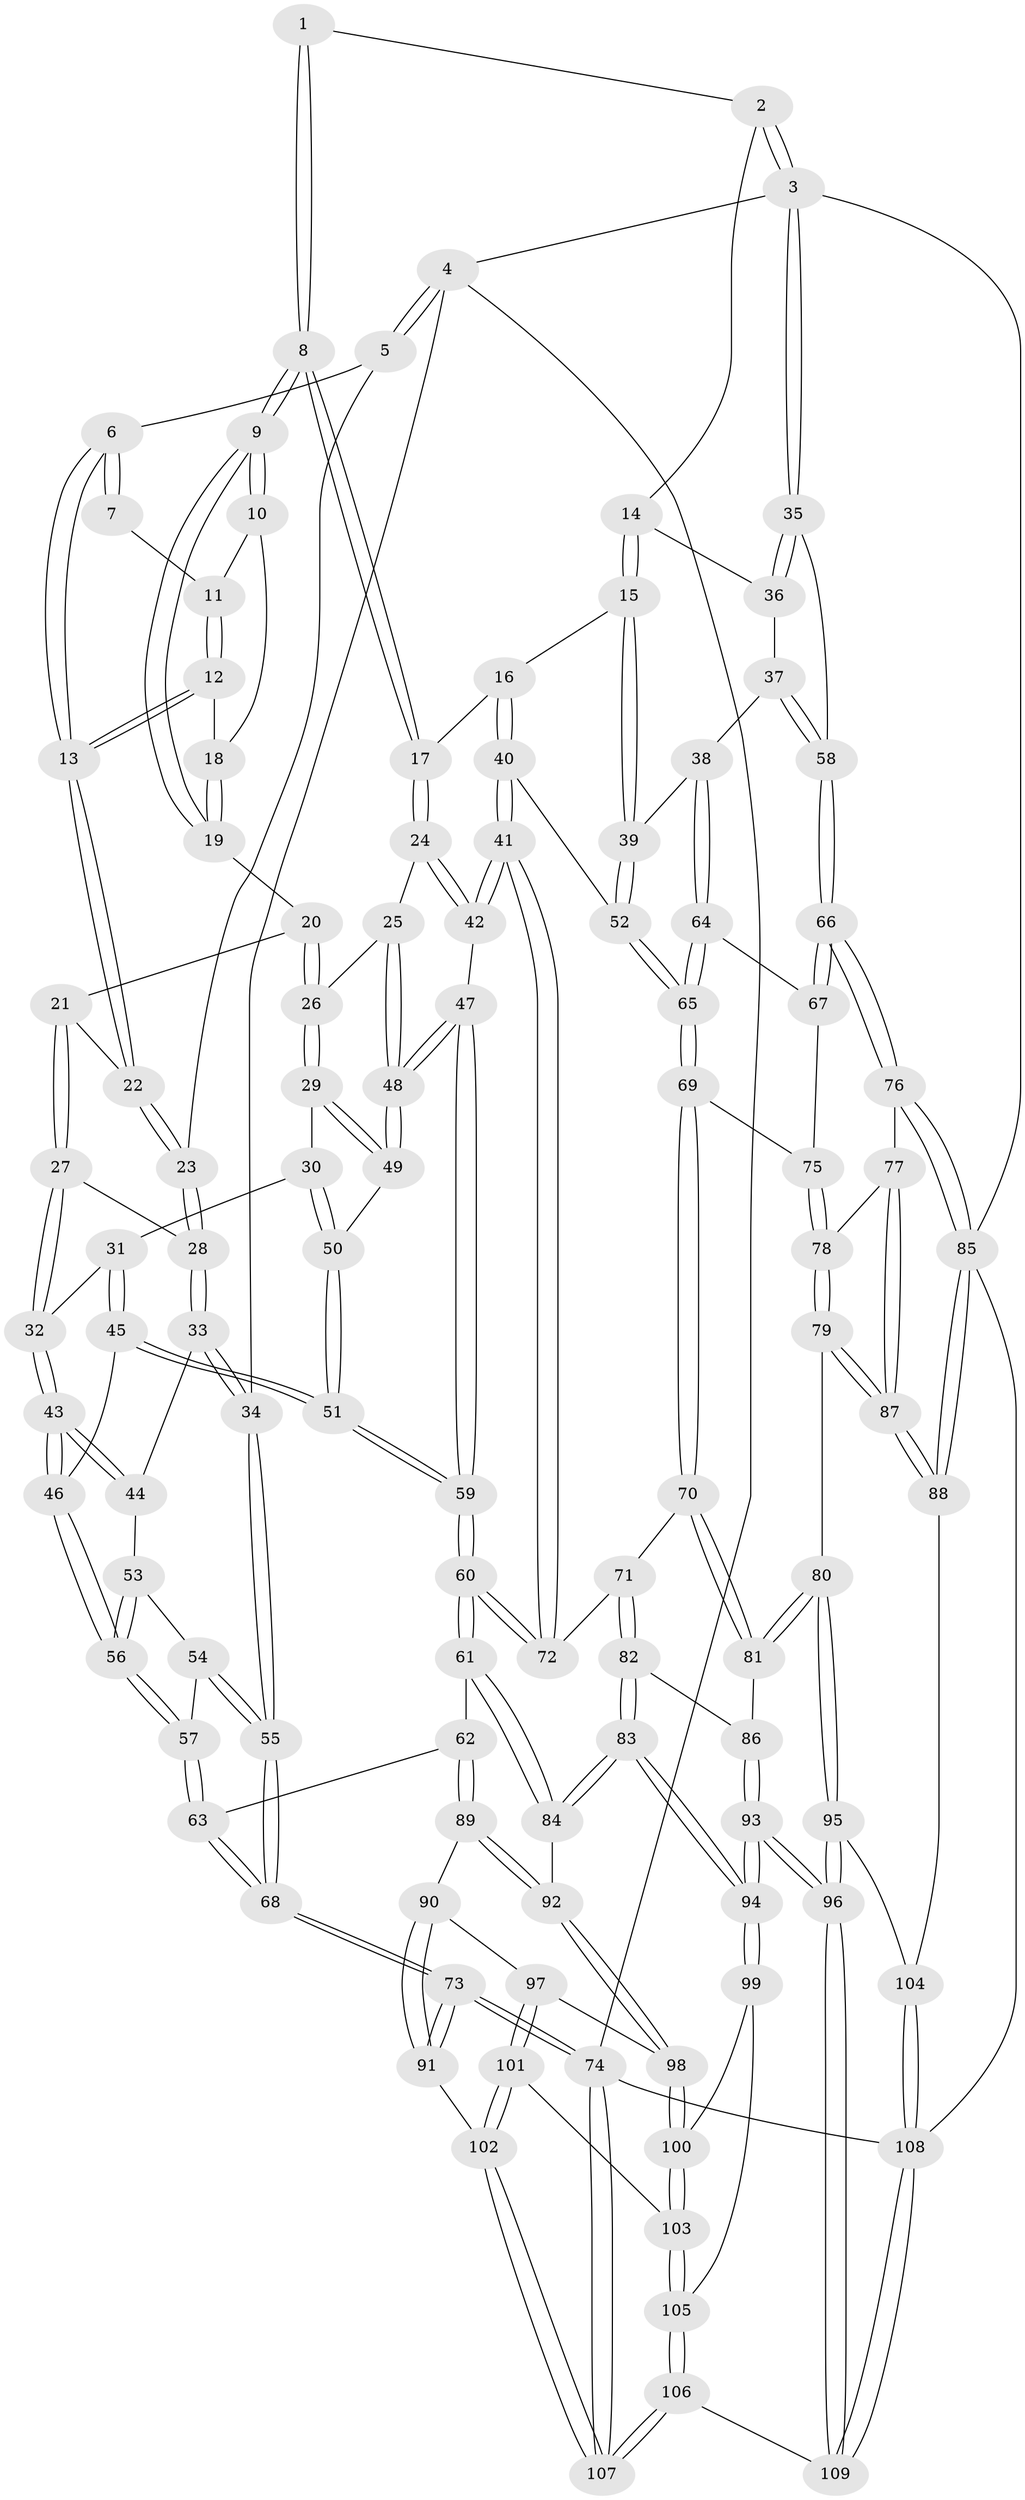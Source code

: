 // Generated by graph-tools (version 1.1) at 2025/17/03/09/25 04:17:22]
// undirected, 109 vertices, 269 edges
graph export_dot {
graph [start="1"]
  node [color=gray90,style=filled];
  1 [pos="+0.489148230673666+0"];
  2 [pos="+0.7893895385398497+0"];
  3 [pos="+1+0"];
  4 [pos="+0+0"];
  5 [pos="+0+0"];
  6 [pos="+0.060703304571785535+0"];
  7 [pos="+0.3205664287990316+0"];
  8 [pos="+0.49994827053777957+0.14029394614980709"];
  9 [pos="+0.44914933306204013+0.13283605133689913"];
  10 [pos="+0.3835114682884204+0.06898140544452214"];
  11 [pos="+0.3239907998455132+0"];
  12 [pos="+0.3015354534812765+0.08587249544002766"];
  13 [pos="+0.26184568068467395+0.1159507057984618"];
  14 [pos="+0.7584761484963426+0.10712828865005972"];
  15 [pos="+0.7210235441047566+0.14779792728299862"];
  16 [pos="+0.6325345289701747+0.16429432092311247"];
  17 [pos="+0.5244759654486598+0.16537993586930463"];
  18 [pos="+0.30845607705637923+0.08691017883638867"];
  19 [pos="+0.3849818489256533+0.15411196784756037"];
  20 [pos="+0.35262175320718053+0.17640012510956019"];
  21 [pos="+0.30900283823104263+0.18283349651073846"];
  22 [pos="+0.2614472811384569+0.11687786327837504"];
  23 [pos="+0.14786597257580744+0.16245050375781936"];
  24 [pos="+0.5119680434530779+0.19430699937891036"];
  25 [pos="+0.4352742730799892+0.2624609390173828"];
  26 [pos="+0.38245038204886395+0.2734072399245553"];
  27 [pos="+0.2778904525084066+0.247678113287061"];
  28 [pos="+0.13846128474260083+0.20161507387169034"];
  29 [pos="+0.37407322596214204+0.2794342358611455"];
  30 [pos="+0.3219341685608739+0.27820781401535055"];
  31 [pos="+0.2821503194877782+0.2568848850569202"];
  32 [pos="+0.2812292301516588+0.25566730076234273"];
  33 [pos="+0.13337876435658091+0.2075885007338154"];
  34 [pos="+0+0.24148428593529347"];
  35 [pos="+1+0.19865526657911944"];
  36 [pos="+0.9178316027661629+0.17982176368491332"];
  37 [pos="+0.8829317675242584+0.32904632825080105"];
  38 [pos="+0.8116088158925382+0.3554240136348871"];
  39 [pos="+0.7402012455187582+0.30485681458848723"];
  40 [pos="+0.5788368570506764+0.4327439082709757"];
  41 [pos="+0.5542078144229895+0.43686426089669766"];
  42 [pos="+0.5470087825575642+0.43180806156441925"];
  43 [pos="+0.19689371055669627+0.31971682604483187"];
  44 [pos="+0.13756633498939275+0.26407546158328804"];
  45 [pos="+0.2564389084522753+0.353481010594846"];
  46 [pos="+0.20730166426136387+0.3433116965144863"];
  47 [pos="+0.46310677761628516+0.4129345559637428"];
  48 [pos="+0.4574910151940738+0.402546961855708"];
  49 [pos="+0.3773429031433327+0.33391104309869174"];
  50 [pos="+0.312862489569615+0.3813936241580803"];
  51 [pos="+0.30050760289416023+0.4025952111095594"];
  52 [pos="+0.629301005705198+0.4337664308839223"];
  53 [pos="+0.12227780612831317+0.29489194429733656"];
  54 [pos="+0.09986512161777938+0.32801793645765803"];
  55 [pos="+0+0.5235430840944143"];
  56 [pos="+0.176615924156532+0.3869292411409241"];
  57 [pos="+0.17087666715403727+0.3993742650868212"];
  58 [pos="+1+0.4668116459940234"];
  59 [pos="+0.3095510381296595+0.479261876322243"];
  60 [pos="+0.2674993107742677+0.5520099795629025"];
  61 [pos="+0.2611216886241175+0.5564056620245039"];
  62 [pos="+0.16053017116154802+0.592687861718994"];
  63 [pos="+0.14669091194966652+0.5890424871154317"];
  64 [pos="+0.8148239869040971+0.37124921997750443"];
  65 [pos="+0.7515314117113338+0.543469373649738"];
  66 [pos="+1+0.46947572074782695"];
  67 [pos="+0.960475838758035+0.5136976017988836"];
  68 [pos="+0+0.5822417001349318"];
  69 [pos="+0.7680872258301212+0.5734356165147542"];
  70 [pos="+0.7579530829518735+0.5941950442036752"];
  71 [pos="+0.5123245179929194+0.6001323407597725"];
  72 [pos="+0.5113549340875934+0.5978507538685554"];
  73 [pos="+0+0.9760659277161795"];
  74 [pos="+0+1"];
  75 [pos="+0.8868678431031596+0.5558738902028751"];
  76 [pos="+1+0.5563918950949641"];
  77 [pos="+0.9314733388079371+0.6941385845454294"];
  78 [pos="+0.9163629644135846+0.6892913323470542"];
  79 [pos="+0.8457011163414231+0.7655175380236007"];
  80 [pos="+0.8057306678380756+0.7771760515681386"];
  81 [pos="+0.7431417234601289+0.6771665652200634"];
  82 [pos="+0.5161999395388446+0.6498961152290279"];
  83 [pos="+0.44387797586784317+0.752569023639054"];
  84 [pos="+0.4348556619266+0.7518663963261543"];
  85 [pos="+1+0.8581347925508865"];
  86 [pos="+0.6328301851613973+0.722838683882407"];
  87 [pos="+1+0.812207026628063"];
  88 [pos="+1+0.8489891663208038"];
  89 [pos="+0.16893441391897931+0.6135585163336698"];
  90 [pos="+0.19668789384640667+0.7514361750719698"];
  91 [pos="+0.020235486450393886+0.9112628705115512"];
  92 [pos="+0.363757743265353+0.7787897431580074"];
  93 [pos="+0.5710633292509245+0.9700004776991265"];
  94 [pos="+0.5613180992150105+0.9607733680382317"];
  95 [pos="+0.7878926762737264+0.8822490071851331"];
  96 [pos="+0.6277015841337545+1"];
  97 [pos="+0.21897158968547145+0.8060172106388239"];
  98 [pos="+0.33713062540169214+0.811404156659691"];
  99 [pos="+0.3767611387046002+0.9048478152945822"];
  100 [pos="+0.34056763120106126+0.8606362757757172"];
  101 [pos="+0.20612653009619827+0.8888262963516231"];
  102 [pos="+0.17646177465759136+0.9050234787845534"];
  103 [pos="+0.2430135543761918+0.9092470465201511"];
  104 [pos="+0.9687486854915806+0.8989146592713606"];
  105 [pos="+0.2871994876078062+0.9686721963577809"];
  106 [pos="+0.3180974210021409+1"];
  107 [pos="+0.20346801888839858+1"];
  108 [pos="+0.7723048027445943+1"];
  109 [pos="+0.6280598569253321+1"];
  1 -- 2;
  1 -- 8;
  1 -- 8;
  2 -- 3;
  2 -- 3;
  2 -- 14;
  3 -- 4;
  3 -- 35;
  3 -- 35;
  3 -- 85;
  4 -- 5;
  4 -- 5;
  4 -- 34;
  4 -- 74;
  5 -- 6;
  5 -- 23;
  6 -- 7;
  6 -- 7;
  6 -- 13;
  6 -- 13;
  7 -- 11;
  8 -- 9;
  8 -- 9;
  8 -- 17;
  8 -- 17;
  9 -- 10;
  9 -- 10;
  9 -- 19;
  9 -- 19;
  10 -- 11;
  10 -- 18;
  11 -- 12;
  11 -- 12;
  12 -- 13;
  12 -- 13;
  12 -- 18;
  13 -- 22;
  13 -- 22;
  14 -- 15;
  14 -- 15;
  14 -- 36;
  15 -- 16;
  15 -- 39;
  15 -- 39;
  16 -- 17;
  16 -- 40;
  16 -- 40;
  17 -- 24;
  17 -- 24;
  18 -- 19;
  18 -- 19;
  19 -- 20;
  20 -- 21;
  20 -- 26;
  20 -- 26;
  21 -- 22;
  21 -- 27;
  21 -- 27;
  22 -- 23;
  22 -- 23;
  23 -- 28;
  23 -- 28;
  24 -- 25;
  24 -- 42;
  24 -- 42;
  25 -- 26;
  25 -- 48;
  25 -- 48;
  26 -- 29;
  26 -- 29;
  27 -- 28;
  27 -- 32;
  27 -- 32;
  28 -- 33;
  28 -- 33;
  29 -- 30;
  29 -- 49;
  29 -- 49;
  30 -- 31;
  30 -- 50;
  30 -- 50;
  31 -- 32;
  31 -- 45;
  31 -- 45;
  32 -- 43;
  32 -- 43;
  33 -- 34;
  33 -- 34;
  33 -- 44;
  34 -- 55;
  34 -- 55;
  35 -- 36;
  35 -- 36;
  35 -- 58;
  36 -- 37;
  37 -- 38;
  37 -- 58;
  37 -- 58;
  38 -- 39;
  38 -- 64;
  38 -- 64;
  39 -- 52;
  39 -- 52;
  40 -- 41;
  40 -- 41;
  40 -- 52;
  41 -- 42;
  41 -- 42;
  41 -- 72;
  41 -- 72;
  42 -- 47;
  43 -- 44;
  43 -- 44;
  43 -- 46;
  43 -- 46;
  44 -- 53;
  45 -- 46;
  45 -- 51;
  45 -- 51;
  46 -- 56;
  46 -- 56;
  47 -- 48;
  47 -- 48;
  47 -- 59;
  47 -- 59;
  48 -- 49;
  48 -- 49;
  49 -- 50;
  50 -- 51;
  50 -- 51;
  51 -- 59;
  51 -- 59;
  52 -- 65;
  52 -- 65;
  53 -- 54;
  53 -- 56;
  53 -- 56;
  54 -- 55;
  54 -- 55;
  54 -- 57;
  55 -- 68;
  55 -- 68;
  56 -- 57;
  56 -- 57;
  57 -- 63;
  57 -- 63;
  58 -- 66;
  58 -- 66;
  59 -- 60;
  59 -- 60;
  60 -- 61;
  60 -- 61;
  60 -- 72;
  60 -- 72;
  61 -- 62;
  61 -- 84;
  61 -- 84;
  62 -- 63;
  62 -- 89;
  62 -- 89;
  63 -- 68;
  63 -- 68;
  64 -- 65;
  64 -- 65;
  64 -- 67;
  65 -- 69;
  65 -- 69;
  66 -- 67;
  66 -- 67;
  66 -- 76;
  66 -- 76;
  67 -- 75;
  68 -- 73;
  68 -- 73;
  69 -- 70;
  69 -- 70;
  69 -- 75;
  70 -- 71;
  70 -- 81;
  70 -- 81;
  71 -- 72;
  71 -- 82;
  71 -- 82;
  73 -- 74;
  73 -- 74;
  73 -- 91;
  73 -- 91;
  74 -- 107;
  74 -- 107;
  74 -- 108;
  75 -- 78;
  75 -- 78;
  76 -- 77;
  76 -- 85;
  76 -- 85;
  77 -- 78;
  77 -- 87;
  77 -- 87;
  78 -- 79;
  78 -- 79;
  79 -- 80;
  79 -- 87;
  79 -- 87;
  80 -- 81;
  80 -- 81;
  80 -- 95;
  80 -- 95;
  81 -- 86;
  82 -- 83;
  82 -- 83;
  82 -- 86;
  83 -- 84;
  83 -- 84;
  83 -- 94;
  83 -- 94;
  84 -- 92;
  85 -- 88;
  85 -- 88;
  85 -- 108;
  86 -- 93;
  86 -- 93;
  87 -- 88;
  87 -- 88;
  88 -- 104;
  89 -- 90;
  89 -- 92;
  89 -- 92;
  90 -- 91;
  90 -- 91;
  90 -- 97;
  91 -- 102;
  92 -- 98;
  92 -- 98;
  93 -- 94;
  93 -- 94;
  93 -- 96;
  93 -- 96;
  94 -- 99;
  94 -- 99;
  95 -- 96;
  95 -- 96;
  95 -- 104;
  96 -- 109;
  96 -- 109;
  97 -- 98;
  97 -- 101;
  97 -- 101;
  98 -- 100;
  98 -- 100;
  99 -- 100;
  99 -- 105;
  100 -- 103;
  100 -- 103;
  101 -- 102;
  101 -- 102;
  101 -- 103;
  102 -- 107;
  102 -- 107;
  103 -- 105;
  103 -- 105;
  104 -- 108;
  104 -- 108;
  105 -- 106;
  105 -- 106;
  106 -- 107;
  106 -- 107;
  106 -- 109;
  108 -- 109;
  108 -- 109;
}
